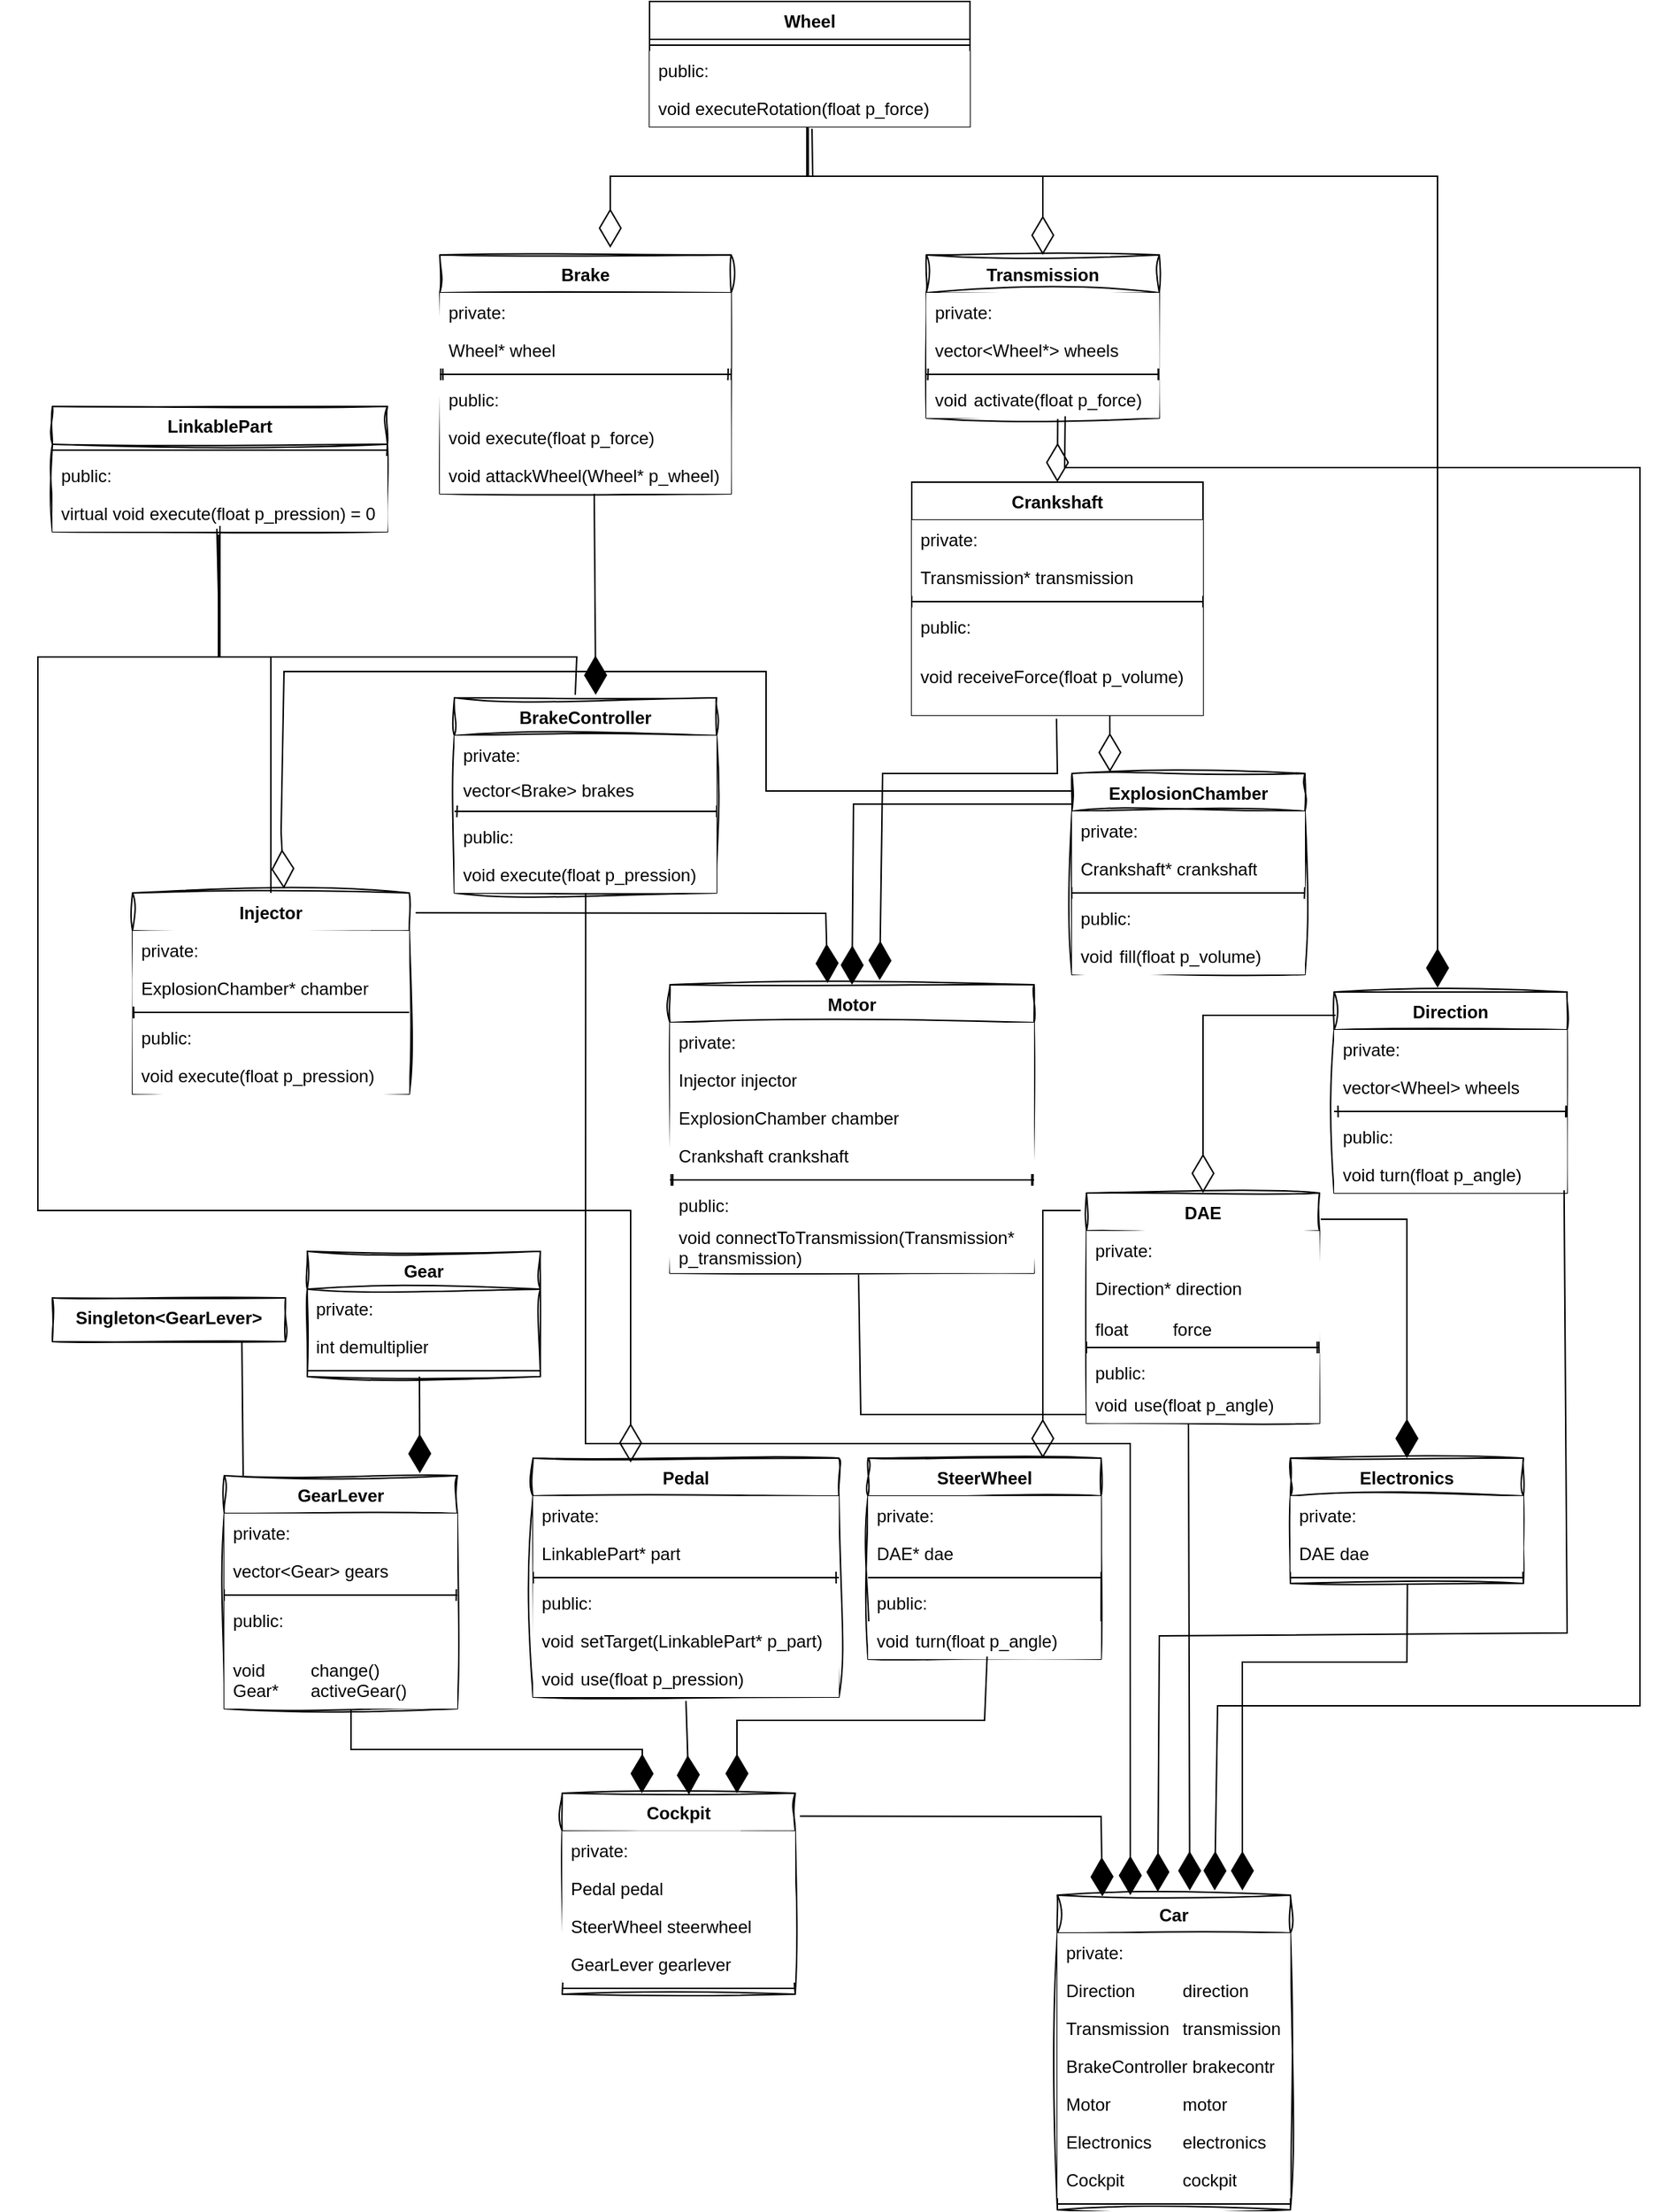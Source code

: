 <mxfile version="24.7.17">
  <diagram name="Page-1" id="4l9wmwM9W2v3YG66bpkg">
    <mxGraphModel dx="2193" dy="1950" grid="1" gridSize="10" guides="1" tooltips="1" connect="1" arrows="1" fold="1" page="1" pageScale="1" pageWidth="827" pageHeight="1169" background="#FFFFFF" math="0" shadow="0">
      <root>
        <mxCell id="0" />
        <mxCell id="1" parent="0" />
        <mxCell id="wSlE3wMVzcqjC3axk-Nb-5" value="LinkablePart" style="swimlane;fontStyle=1;align=center;verticalAlign=top;childLayout=stackLayout;horizontal=1;startSize=26;horizontalStack=0;resizeParent=1;resizeParentMax=0;resizeLast=0;collapsible=1;marginBottom=0;whiteSpace=wrap;html=1;fillColor=default;sketch=1;curveFitting=1;jiggle=2;" parent="1" vertex="1">
          <mxGeometry x="-130" y="228" width="230" height="86" as="geometry" />
        </mxCell>
        <mxCell id="wSlE3wMVzcqjC3axk-Nb-7" value="" style="line;strokeWidth=1;fillColor=none;align=left;verticalAlign=middle;spacingTop=-1;spacingLeft=3;spacingRight=3;rotatable=0;labelPosition=right;points=[];portConstraint=eastwest;strokeColor=inherit;" parent="wSlE3wMVzcqjC3axk-Nb-5" vertex="1">
          <mxGeometry y="26" width="230" height="8" as="geometry" />
        </mxCell>
        <mxCell id="wSlE3wMVzcqjC3axk-Nb-8" value="public:" style="text;strokeColor=none;fillColor=default;align=left;verticalAlign=top;spacingLeft=4;spacingRight=4;overflow=hidden;rotatable=0;points=[[0,0.5],[1,0.5]];portConstraint=eastwest;whiteSpace=wrap;html=1;" parent="wSlE3wMVzcqjC3axk-Nb-5" vertex="1">
          <mxGeometry y="34" width="230" height="26" as="geometry" />
        </mxCell>
        <mxCell id="-gYFAPVFNai7lCGyp3xL-85" value="virtual void execute(float p_pression) = 0" style="text;strokeColor=none;fillColor=default;align=left;verticalAlign=top;spacingLeft=4;spacingRight=4;overflow=hidden;rotatable=0;points=[[0,0.5],[1,0.5]];portConstraint=eastwest;whiteSpace=wrap;html=1;" parent="wSlE3wMVzcqjC3axk-Nb-5" vertex="1">
          <mxGeometry y="60" width="230" height="26" as="geometry" />
        </mxCell>
        <mxCell id="wSlE3wMVzcqjC3axk-Nb-9" value="Wheel" style="swimlane;fontStyle=1;align=center;verticalAlign=top;childLayout=stackLayout;horizontal=1;startSize=26;horizontalStack=0;resizeParent=1;resizeParentMax=0;resizeLast=0;collapsible=1;marginBottom=0;whiteSpace=wrap;html=1;fillColor=default;" parent="1" vertex="1">
          <mxGeometry x="280" y="-50" width="220" height="86" as="geometry" />
        </mxCell>
        <mxCell id="wSlE3wMVzcqjC3axk-Nb-11" value="" style="line;strokeWidth=1;fillColor=none;align=left;verticalAlign=middle;spacingTop=-1;spacingLeft=3;spacingRight=3;rotatable=0;labelPosition=right;points=[];portConstraint=eastwest;strokeColor=inherit;" parent="wSlE3wMVzcqjC3axk-Nb-9" vertex="1">
          <mxGeometry y="26" width="220" height="8" as="geometry" />
        </mxCell>
        <mxCell id="wSlE3wMVzcqjC3axk-Nb-12" value="public:" style="text;strokeColor=none;fillColor=default;align=left;verticalAlign=top;spacingLeft=4;spacingRight=4;overflow=hidden;rotatable=0;points=[[0,0.5],[1,0.5]];portConstraint=eastwest;whiteSpace=wrap;html=1;" parent="wSlE3wMVzcqjC3axk-Nb-9" vertex="1">
          <mxGeometry y="34" width="220" height="26" as="geometry" />
        </mxCell>
        <mxCell id="-gYFAPVFNai7lCGyp3xL-83" value="void executeRotation(float p_force)" style="text;strokeColor=none;fillColor=default;align=left;verticalAlign=top;spacingLeft=4;spacingRight=4;overflow=hidden;rotatable=0;points=[[0,0.5],[1,0.5]];portConstraint=eastwest;whiteSpace=wrap;html=1;" parent="wSlE3wMVzcqjC3axk-Nb-9" vertex="1">
          <mxGeometry y="60" width="220" height="26" as="geometry" />
        </mxCell>
        <mxCell id="wSlE3wMVzcqjC3axk-Nb-26" value="GearLever" style="swimlane;fontStyle=1;align=center;verticalAlign=top;childLayout=stackLayout;horizontal=1;startSize=26;horizontalStack=0;resizeParent=1;resizeParentMax=0;resizeLast=0;collapsible=1;marginBottom=0;whiteSpace=wrap;html=1;fillColor=default;sketch=1;curveFitting=1;jiggle=2;" parent="1" vertex="1">
          <mxGeometry x="-12" y="962" width="160" height="160" as="geometry">
            <mxRectangle x="370" y="300" width="100" height="30" as="alternateBounds" />
          </mxGeometry>
        </mxCell>
        <mxCell id="-gYFAPVFNai7lCGyp3xL-65" value="private:" style="text;strokeColor=none;fillColor=default;align=left;verticalAlign=top;spacingLeft=4;spacingRight=4;overflow=hidden;rotatable=0;points=[[0,0.5],[1,0.5]];portConstraint=eastwest;whiteSpace=wrap;html=1;" parent="wSlE3wMVzcqjC3axk-Nb-26" vertex="1">
          <mxGeometry y="26" width="160" height="26" as="geometry" />
        </mxCell>
        <mxCell id="wSlE3wMVzcqjC3axk-Nb-27" value="vector&amp;lt;Gear&amp;gt; gears" style="text;strokeColor=none;fillColor=default;align=left;verticalAlign=top;spacingLeft=4;spacingRight=4;overflow=hidden;rotatable=0;points=[[0,0.5],[1,0.5]];portConstraint=eastwest;whiteSpace=wrap;html=1;" parent="wSlE3wMVzcqjC3axk-Nb-26" vertex="1">
          <mxGeometry y="52" width="160" height="26" as="geometry" />
        </mxCell>
        <mxCell id="wSlE3wMVzcqjC3axk-Nb-28" value="" style="line;strokeWidth=1;fillColor=none;align=left;verticalAlign=middle;spacingTop=-1;spacingLeft=3;spacingRight=3;rotatable=0;labelPosition=right;points=[];portConstraint=eastwest;strokeColor=inherit;" parent="wSlE3wMVzcqjC3axk-Nb-26" vertex="1">
          <mxGeometry y="78" width="160" height="8" as="geometry" />
        </mxCell>
        <mxCell id="-gYFAPVFNai7lCGyp3xL-98" value="public:" style="text;strokeColor=none;fillColor=default;align=left;verticalAlign=top;spacingLeft=4;spacingRight=4;overflow=hidden;rotatable=0;points=[[0,0.5],[1,0.5]];portConstraint=eastwest;whiteSpace=wrap;html=1;" parent="wSlE3wMVzcqjC3axk-Nb-26" vertex="1">
          <mxGeometry y="86" width="160" height="34" as="geometry" />
        </mxCell>
        <mxCell id="wSlE3wMVzcqjC3axk-Nb-29" value="void&amp;nbsp;&lt;span style=&quot;white-space: pre;&quot;&gt;&#x9;&lt;/span&gt;change()&lt;div&gt;Gear*&lt;span style=&quot;white-space: pre;&quot;&gt;&#x9;&lt;/span&gt;activeGear()&lt;/div&gt;" style="text;strokeColor=none;fillColor=default;align=left;verticalAlign=top;spacingLeft=4;spacingRight=4;overflow=hidden;rotatable=0;points=[[0,0.5],[1,0.5]];portConstraint=eastwest;whiteSpace=wrap;html=1;" parent="wSlE3wMVzcqjC3axk-Nb-26" vertex="1">
          <mxGeometry y="120" width="160" height="40" as="geometry" />
        </mxCell>
        <mxCell id="wSlE3wMVzcqjC3axk-Nb-30" value="" style="endArrow=none;html=1;rounded=0;exitX=0.081;exitY=0;exitDx=0;exitDy=0;entryX=0.813;entryY=1;entryDx=0;entryDy=0;entryPerimeter=0;exitPerimeter=0;" parent="1" source="wSlE3wMVzcqjC3axk-Nb-26" target="-gYFAPVFNai7lCGyp3xL-31" edge="1">
          <mxGeometry width="50" height="50" relative="1" as="geometry">
            <mxPoint x="280" y="390" as="sourcePoint" />
            <mxPoint x="70" y="1030" as="targetPoint" />
          </mxGeometry>
        </mxCell>
        <mxCell id="wSlE3wMVzcqjC3axk-Nb-31" value="Transmission" style="swimlane;fontStyle=1;align=center;verticalAlign=top;childLayout=stackLayout;horizontal=1;startSize=26;horizontalStack=0;resizeParent=1;resizeParentMax=0;resizeLast=0;collapsible=1;marginBottom=0;whiteSpace=wrap;html=1;fillColor=default;sketch=1;curveFitting=1;jiggle=2;" parent="1" vertex="1">
          <mxGeometry x="470" y="124" width="160" height="112" as="geometry" />
        </mxCell>
        <mxCell id="wSlE3wMVzcqjC3axk-Nb-32" value="private:" style="text;align=left;verticalAlign=top;spacingLeft=4;spacingRight=4;overflow=hidden;rotatable=0;points=[[0,0.5],[1,0.5]];portConstraint=eastwest;whiteSpace=wrap;html=1;fillColor=default;" parent="wSlE3wMVzcqjC3axk-Nb-31" vertex="1">
          <mxGeometry y="26" width="160" height="26" as="geometry" />
        </mxCell>
        <mxCell id="-gYFAPVFNai7lCGyp3xL-55" value="vector&amp;lt;Wheel*&amp;gt; wheels" style="text;align=left;verticalAlign=top;spacingLeft=4;spacingRight=4;overflow=hidden;rotatable=0;points=[[0,0.5],[1,0.5]];portConstraint=eastwest;whiteSpace=wrap;html=1;fillColor=default;" parent="wSlE3wMVzcqjC3axk-Nb-31" vertex="1">
          <mxGeometry y="52" width="160" height="26" as="geometry" />
        </mxCell>
        <mxCell id="wSlE3wMVzcqjC3axk-Nb-33" value="" style="line;strokeWidth=1;fillColor=none;align=left;verticalAlign=middle;spacingTop=-1;spacingLeft=3;spacingRight=3;rotatable=0;labelPosition=right;points=[];portConstraint=eastwest;strokeColor=inherit;" parent="wSlE3wMVzcqjC3axk-Nb-31" vertex="1">
          <mxGeometry y="78" width="160" height="8" as="geometry" />
        </mxCell>
        <mxCell id="wSlE3wMVzcqjC3axk-Nb-34" value="void&lt;span style=&quot;white-space: pre;&quot;&gt;&#x9;activate(float p_force)&lt;/span&gt;" style="text;strokeColor=none;fillColor=default;align=left;verticalAlign=top;spacingLeft=4;spacingRight=4;overflow=hidden;rotatable=0;points=[[0,0.5],[1,0.5]];portConstraint=eastwest;whiteSpace=wrap;html=1;" parent="wSlE3wMVzcqjC3axk-Nb-31" vertex="1">
          <mxGeometry y="86" width="160" height="26" as="geometry" />
        </mxCell>
        <mxCell id="wSlE3wMVzcqjC3axk-Nb-35" value="Crankshaft" style="swimlane;fontStyle=1;align=center;verticalAlign=top;childLayout=stackLayout;horizontal=1;startSize=26;horizontalStack=0;resizeParent=1;resizeParentMax=0;resizeLast=0;collapsible=1;marginBottom=0;whiteSpace=wrap;html=1;fillColor=default;" parent="1" vertex="1">
          <mxGeometry x="460" y="280" width="200" height="160" as="geometry" />
        </mxCell>
        <mxCell id="wSlE3wMVzcqjC3axk-Nb-36" value="private:" style="text;strokeColor=none;fillColor=default;align=left;verticalAlign=top;spacingLeft=4;spacingRight=4;overflow=hidden;rotatable=0;points=[[0,0.5],[1,0.5]];portConstraint=eastwest;whiteSpace=wrap;html=1;" parent="wSlE3wMVzcqjC3axk-Nb-35" vertex="1">
          <mxGeometry y="26" width="200" height="26" as="geometry" />
        </mxCell>
        <mxCell id="-gYFAPVFNai7lCGyp3xL-59" value="Transmission* transmission" style="text;strokeColor=none;fillColor=default;align=left;verticalAlign=top;spacingLeft=4;spacingRight=4;overflow=hidden;rotatable=0;points=[[0,0.5],[1,0.5]];portConstraint=eastwest;whiteSpace=wrap;html=1;" parent="wSlE3wMVzcqjC3axk-Nb-35" vertex="1">
          <mxGeometry y="52" width="200" height="26" as="geometry" />
        </mxCell>
        <mxCell id="wSlE3wMVzcqjC3axk-Nb-37" value="" style="line;strokeWidth=1;fillColor=none;align=left;verticalAlign=middle;spacingTop=-1;spacingLeft=3;spacingRight=3;rotatable=0;labelPosition=right;points=[];portConstraint=eastwest;strokeColor=inherit;" parent="wSlE3wMVzcqjC3axk-Nb-35" vertex="1">
          <mxGeometry y="78" width="200" height="8" as="geometry" />
        </mxCell>
        <mxCell id="wSlE3wMVzcqjC3axk-Nb-40" value="public:" style="text;strokeColor=none;fillColor=default;align=left;verticalAlign=top;spacingLeft=4;spacingRight=4;overflow=hidden;rotatable=0;points=[[0,0.5],[1,0.5]];portConstraint=eastwest;whiteSpace=wrap;html=1;" parent="wSlE3wMVzcqjC3axk-Nb-35" vertex="1">
          <mxGeometry y="86" width="200" height="34" as="geometry" />
        </mxCell>
        <mxCell id="-gYFAPVFNai7lCGyp3xL-88" value="void receiveForce(float p_volume)" style="text;strokeColor=none;fillColor=default;align=left;verticalAlign=top;spacingLeft=4;spacingRight=4;overflow=hidden;rotatable=0;points=[[0,0.5],[1,0.5]];portConstraint=eastwest;whiteSpace=wrap;html=1;" parent="wSlE3wMVzcqjC3axk-Nb-35" vertex="1">
          <mxGeometry y="120" width="200" height="40" as="geometry" />
        </mxCell>
        <mxCell id="wSlE3wMVzcqjC3axk-Nb-46" value="Injector" style="swimlane;fontStyle=1;align=center;verticalAlign=top;childLayout=stackLayout;horizontal=1;startSize=26;horizontalStack=0;resizeParent=1;resizeParentMax=0;resizeLast=0;collapsible=1;marginBottom=0;whiteSpace=wrap;html=1;fillColor=default;sketch=1;curveFitting=1;jiggle=2;" parent="1" vertex="1">
          <mxGeometry x="-75" y="562" width="190" height="138" as="geometry" />
        </mxCell>
        <mxCell id="-gYFAPVFNai7lCGyp3xL-57" value="private:" style="text;strokeColor=none;fillColor=default;align=left;verticalAlign=top;spacingLeft=4;spacingRight=4;overflow=hidden;rotatable=0;points=[[0,0.5],[1,0.5]];portConstraint=eastwest;whiteSpace=wrap;html=1;" parent="wSlE3wMVzcqjC3axk-Nb-46" vertex="1">
          <mxGeometry y="26" width="190" height="26" as="geometry" />
        </mxCell>
        <mxCell id="wSlE3wMVzcqjC3axk-Nb-47" value="ExplosionChamber* chamber" style="text;strokeColor=none;fillColor=default;align=left;verticalAlign=top;spacingLeft=4;spacingRight=4;overflow=hidden;rotatable=0;points=[[0,0.5],[1,0.5]];portConstraint=eastwest;whiteSpace=wrap;html=1;" parent="wSlE3wMVzcqjC3axk-Nb-46" vertex="1">
          <mxGeometry y="52" width="190" height="26" as="geometry" />
        </mxCell>
        <mxCell id="wSlE3wMVzcqjC3axk-Nb-48" value="" style="line;strokeWidth=1;fillColor=none;align=left;verticalAlign=middle;spacingTop=-1;spacingLeft=3;spacingRight=3;rotatable=0;labelPosition=right;points=[];portConstraint=eastwest;strokeColor=inherit;" parent="wSlE3wMVzcqjC3axk-Nb-46" vertex="1">
          <mxGeometry y="78" width="190" height="8" as="geometry" />
        </mxCell>
        <mxCell id="-gYFAPVFNai7lCGyp3xL-86" value="public:" style="text;strokeColor=none;fillColor=default;align=left;verticalAlign=top;spacingLeft=4;spacingRight=4;overflow=hidden;rotatable=0;points=[[0,0.5],[1,0.5]];portConstraint=eastwest;whiteSpace=wrap;html=1;" parent="wSlE3wMVzcqjC3axk-Nb-46" vertex="1">
          <mxGeometry y="86" width="190" height="26" as="geometry" />
        </mxCell>
        <mxCell id="wSlE3wMVzcqjC3axk-Nb-49" value="void execute(float p_pression)" style="text;strokeColor=none;fillColor=default;align=left;verticalAlign=top;spacingLeft=4;spacingRight=4;overflow=hidden;rotatable=0;points=[[0,0.5],[1,0.5]];portConstraint=eastwest;whiteSpace=wrap;html=1;" parent="wSlE3wMVzcqjC3axk-Nb-46" vertex="1">
          <mxGeometry y="112" width="190" height="26" as="geometry" />
        </mxCell>
        <mxCell id="wSlE3wMVzcqjC3axk-Nb-51" value="" style="endArrow=none;html=1;rounded=0;exitX=0.5;exitY=0;exitDx=0;exitDy=0;entryX=0.491;entryY=0.923;entryDx=0;entryDy=0;entryPerimeter=0;" parent="1" source="wSlE3wMVzcqjC3axk-Nb-46" target="-gYFAPVFNai7lCGyp3xL-85" edge="1">
          <mxGeometry width="50" height="50" relative="1" as="geometry">
            <mxPoint x="276" y="336" as="sourcePoint" />
            <mxPoint x="236" y="206" as="targetPoint" />
            <Array as="points">
              <mxPoint x="20" y="400" />
              <mxPoint x="-15" y="400" />
            </Array>
          </mxGeometry>
        </mxCell>
        <mxCell id="wSlE3wMVzcqjC3axk-Nb-55" value="Motor" style="swimlane;fontStyle=1;align=center;verticalAlign=top;childLayout=stackLayout;horizontal=1;startSize=26;horizontalStack=0;resizeParent=1;resizeParentMax=0;resizeLast=0;collapsible=1;marginBottom=0;whiteSpace=wrap;html=1;fillColor=default;sketch=1;curveFitting=1;jiggle=2;" parent="1" vertex="1">
          <mxGeometry x="294" y="625" width="250" height="198" as="geometry" />
        </mxCell>
        <mxCell id="wSlE3wMVzcqjC3axk-Nb-59" value="private:" style="text;strokeColor=none;fillColor=default;align=left;verticalAlign=top;spacingLeft=4;spacingRight=4;overflow=hidden;rotatable=0;points=[[0,0.5],[1,0.5]];portConstraint=eastwest;whiteSpace=wrap;html=1;" parent="wSlE3wMVzcqjC3axk-Nb-55" vertex="1">
          <mxGeometry y="26" width="250" height="26" as="geometry" />
        </mxCell>
        <mxCell id="-gYFAPVFNai7lCGyp3xL-61" value="Injector injector" style="text;strokeColor=none;fillColor=default;align=left;verticalAlign=top;spacingLeft=4;spacingRight=4;overflow=hidden;rotatable=0;points=[[0,0.5],[1,0.5]];portConstraint=eastwest;whiteSpace=wrap;html=1;" parent="wSlE3wMVzcqjC3axk-Nb-55" vertex="1">
          <mxGeometry y="52" width="250" height="26" as="geometry" />
        </mxCell>
        <mxCell id="wSlE3wMVzcqjC3axk-Nb-60" value="ExplosionChamber chamber" style="text;strokeColor=none;fillColor=default;align=left;verticalAlign=top;spacingLeft=4;spacingRight=4;overflow=hidden;rotatable=0;points=[[0,0.5],[1,0.5]];portConstraint=eastwest;whiteSpace=wrap;html=1;" parent="wSlE3wMVzcqjC3axk-Nb-55" vertex="1">
          <mxGeometry y="78" width="250" height="26" as="geometry" />
        </mxCell>
        <mxCell id="wSlE3wMVzcqjC3axk-Nb-56" value="Crankshaft crankshaft" style="text;strokeColor=none;fillColor=default;align=left;verticalAlign=top;spacingLeft=4;spacingRight=4;overflow=hidden;rotatable=0;points=[[0,0.5],[1,0.5]];portConstraint=eastwest;whiteSpace=wrap;html=1;" parent="wSlE3wMVzcqjC3axk-Nb-55" vertex="1">
          <mxGeometry y="104" width="250" height="26" as="geometry" />
        </mxCell>
        <mxCell id="wSlE3wMVzcqjC3axk-Nb-57" value="" style="line;strokeWidth=1;fillColor=none;align=left;verticalAlign=middle;spacingTop=-1;spacingLeft=3;spacingRight=3;rotatable=0;labelPosition=right;points=[];portConstraint=eastwest;strokeColor=inherit;" parent="wSlE3wMVzcqjC3axk-Nb-55" vertex="1">
          <mxGeometry y="130" width="250" height="8" as="geometry" />
        </mxCell>
        <mxCell id="wSlE3wMVzcqjC3axk-Nb-58" value="public:" style="text;strokeColor=none;fillColor=default;align=left;verticalAlign=top;spacingLeft=4;spacingRight=4;overflow=hidden;rotatable=0;points=[[0,0.5],[1,0.5]];portConstraint=eastwest;whiteSpace=wrap;html=1;" parent="wSlE3wMVzcqjC3axk-Nb-55" vertex="1">
          <mxGeometry y="138" width="250" height="22" as="geometry" />
        </mxCell>
        <mxCell id="-gYFAPVFNai7lCGyp3xL-93" value="void connectToTransmission(Transmission* p_transmission)" style="text;strokeColor=none;fillColor=default;align=left;verticalAlign=top;spacingLeft=4;spacingRight=4;overflow=hidden;rotatable=0;points=[[0,0.5],[1,0.5]];portConstraint=eastwest;whiteSpace=wrap;html=1;" parent="wSlE3wMVzcqjC3axk-Nb-55" vertex="1">
          <mxGeometry y="160" width="250" height="38" as="geometry" />
        </mxCell>
        <mxCell id="wSlE3wMVzcqjC3axk-Nb-62" value="Pedal" style="swimlane;fontStyle=1;align=center;verticalAlign=top;childLayout=stackLayout;horizontal=1;startSize=26;horizontalStack=0;resizeParent=1;resizeParentMax=0;resizeLast=0;collapsible=1;marginBottom=0;whiteSpace=wrap;html=1;fillColor=default;sketch=1;curveFitting=1;jiggle=2;" parent="1" vertex="1">
          <mxGeometry x="200" y="950" width="210" height="164" as="geometry" />
        </mxCell>
        <mxCell id="wSlE3wMVzcqjC3axk-Nb-63" value="private:" style="text;strokeColor=none;fillColor=default;align=left;verticalAlign=top;spacingLeft=4;spacingRight=4;overflow=hidden;rotatable=0;points=[[0,0.5],[1,0.5]];portConstraint=eastwest;whiteSpace=wrap;html=1;" parent="wSlE3wMVzcqjC3axk-Nb-62" vertex="1">
          <mxGeometry y="26" width="210" height="26" as="geometry" />
        </mxCell>
        <mxCell id="-gYFAPVFNai7lCGyp3xL-76" value="LinkablePart* part" style="text;strokeColor=none;fillColor=default;align=left;verticalAlign=top;spacingLeft=4;spacingRight=4;overflow=hidden;rotatable=0;points=[[0,0.5],[1,0.5]];portConstraint=eastwest;whiteSpace=wrap;html=1;" parent="wSlE3wMVzcqjC3axk-Nb-62" vertex="1">
          <mxGeometry y="52" width="210" height="26" as="geometry" />
        </mxCell>
        <mxCell id="wSlE3wMVzcqjC3axk-Nb-64" value="" style="line;strokeWidth=1;fillColor=none;align=left;verticalAlign=middle;spacingTop=-1;spacingLeft=3;spacingRight=3;rotatable=0;labelPosition=right;points=[];portConstraint=eastwest;strokeColor=inherit;" parent="wSlE3wMVzcqjC3axk-Nb-62" vertex="1">
          <mxGeometry y="78" width="210" height="8" as="geometry" />
        </mxCell>
        <mxCell id="-gYFAPVFNai7lCGyp3xL-97" value="public:" style="text;strokeColor=none;fillColor=default;align=left;verticalAlign=top;spacingLeft=4;spacingRight=4;overflow=hidden;rotatable=0;points=[[0,0.5],[1,0.5]];portConstraint=eastwest;whiteSpace=wrap;html=1;" parent="wSlE3wMVzcqjC3axk-Nb-62" vertex="1">
          <mxGeometry y="86" width="210" height="26" as="geometry" />
        </mxCell>
        <mxCell id="wSlE3wMVzcqjC3axk-Nb-65" value="void&lt;span style=&quot;white-space: pre;&quot;&gt;&#x9;setTarget(LinkablePart* p_part)&lt;/span&gt;" style="text;strokeColor=none;fillColor=default;align=left;verticalAlign=top;spacingLeft=4;spacingRight=4;overflow=hidden;rotatable=0;points=[[0,0.5],[1,0.5]];portConstraint=eastwest;whiteSpace=wrap;html=1;" parent="wSlE3wMVzcqjC3axk-Nb-62" vertex="1">
          <mxGeometry y="112" width="210" height="26" as="geometry" />
        </mxCell>
        <mxCell id="wSlE3wMVzcqjC3axk-Nb-70" value="void&lt;span style=&quot;white-space: pre;&quot;&gt;&#x9;use(float p_pression)&lt;/span&gt;" style="text;strokeColor=none;fillColor=default;align=left;verticalAlign=top;spacingLeft=4;spacingRight=4;overflow=hidden;rotatable=0;points=[[0,0.5],[1,0.5]];portConstraint=eastwest;whiteSpace=wrap;html=1;" parent="wSlE3wMVzcqjC3axk-Nb-62" vertex="1">
          <mxGeometry y="138" width="210" height="26" as="geometry" />
        </mxCell>
        <mxCell id="wSlE3wMVzcqjC3axk-Nb-66" value="Direction" style="swimlane;fontStyle=1;align=center;verticalAlign=top;childLayout=stackLayout;horizontal=1;startSize=26;horizontalStack=0;resizeParent=1;resizeParentMax=0;resizeLast=0;collapsible=1;marginBottom=0;whiteSpace=wrap;html=1;fillColor=default;sketch=1;curveFitting=1;jiggle=2;" parent="1" vertex="1">
          <mxGeometry x="750" y="630" width="160" height="138" as="geometry" />
        </mxCell>
        <mxCell id="wSlE3wMVzcqjC3axk-Nb-67" value="private:" style="text;strokeColor=none;fillColor=default;align=left;verticalAlign=top;spacingLeft=4;spacingRight=4;overflow=hidden;rotatable=0;points=[[0,0.5],[1,0.5]];portConstraint=eastwest;whiteSpace=wrap;html=1;" parent="wSlE3wMVzcqjC3axk-Nb-66" vertex="1">
          <mxGeometry y="26" width="160" height="26" as="geometry" />
        </mxCell>
        <mxCell id="-gYFAPVFNai7lCGyp3xL-82" value="vector&amp;lt;Wheel&amp;gt; wheels" style="text;strokeColor=none;fillColor=default;align=left;verticalAlign=top;spacingLeft=4;spacingRight=4;overflow=hidden;rotatable=0;points=[[0,0.5],[1,0.5]];portConstraint=eastwest;whiteSpace=wrap;html=1;" parent="wSlE3wMVzcqjC3axk-Nb-66" vertex="1">
          <mxGeometry y="52" width="160" height="26" as="geometry" />
        </mxCell>
        <mxCell id="wSlE3wMVzcqjC3axk-Nb-68" value="" style="line;strokeWidth=1;fillColor=none;align=left;verticalAlign=middle;spacingTop=-1;spacingLeft=3;spacingRight=3;rotatable=0;labelPosition=right;points=[];portConstraint=eastwest;strokeColor=inherit;" parent="wSlE3wMVzcqjC3axk-Nb-66" vertex="1">
          <mxGeometry y="78" width="160" height="8" as="geometry" />
        </mxCell>
        <mxCell id="wSlE3wMVzcqjC3axk-Nb-69" value="public:" style="text;strokeColor=none;fillColor=default;align=left;verticalAlign=top;spacingLeft=4;spacingRight=4;overflow=hidden;rotatable=0;points=[[0,0.5],[1,0.5]];portConstraint=eastwest;whiteSpace=wrap;html=1;" parent="wSlE3wMVzcqjC3axk-Nb-66" vertex="1">
          <mxGeometry y="86" width="160" height="26" as="geometry" />
        </mxCell>
        <mxCell id="-gYFAPVFNai7lCGyp3xL-90" value="void turn(float p_angle)" style="text;strokeColor=none;fillColor=default;align=left;verticalAlign=top;spacingLeft=4;spacingRight=4;overflow=hidden;rotatable=0;points=[[0,0.5],[1,0.5]];portConstraint=eastwest;whiteSpace=wrap;html=1;" parent="wSlE3wMVzcqjC3axk-Nb-66" vertex="1">
          <mxGeometry y="112" width="160" height="26" as="geometry" />
        </mxCell>
        <mxCell id="wSlE3wMVzcqjC3axk-Nb-76" value="SteerWheel" style="swimlane;fontStyle=1;align=center;verticalAlign=top;childLayout=stackLayout;horizontal=1;startSize=26;horizontalStack=0;resizeParent=1;resizeParentMax=0;resizeLast=0;collapsible=1;marginBottom=0;whiteSpace=wrap;html=1;fillColor=default;sketch=1;curveFitting=1;jiggle=2;" parent="1" vertex="1">
          <mxGeometry x="430" y="950" width="160" height="138" as="geometry" />
        </mxCell>
        <mxCell id="wSlE3wMVzcqjC3axk-Nb-77" value="private:" style="text;strokeColor=none;fillColor=default;align=left;verticalAlign=top;spacingLeft=4;spacingRight=4;overflow=hidden;rotatable=0;points=[[0,0.5],[1,0.5]];portConstraint=eastwest;whiteSpace=wrap;html=1;" parent="wSlE3wMVzcqjC3axk-Nb-76" vertex="1">
          <mxGeometry y="26" width="160" height="26" as="geometry" />
        </mxCell>
        <mxCell id="-gYFAPVFNai7lCGyp3xL-77" value="DAE* dae" style="text;strokeColor=none;fillColor=default;align=left;verticalAlign=top;spacingLeft=4;spacingRight=4;overflow=hidden;rotatable=0;points=[[0,0.5],[1,0.5]];portConstraint=eastwest;whiteSpace=wrap;html=1;" parent="wSlE3wMVzcqjC3axk-Nb-76" vertex="1">
          <mxGeometry y="52" width="160" height="26" as="geometry" />
        </mxCell>
        <mxCell id="wSlE3wMVzcqjC3axk-Nb-78" value="" style="line;strokeWidth=1;fillColor=none;align=left;verticalAlign=middle;spacingTop=-1;spacingLeft=3;spacingRight=3;rotatable=0;labelPosition=right;points=[];portConstraint=eastwest;strokeColor=inherit;" parent="wSlE3wMVzcqjC3axk-Nb-76" vertex="1">
          <mxGeometry y="78" width="160" height="8" as="geometry" />
        </mxCell>
        <mxCell id="wSlE3wMVzcqjC3axk-Nb-79" value="public:" style="text;strokeColor=none;fillColor=none;align=left;verticalAlign=top;spacingLeft=4;spacingRight=4;overflow=hidden;rotatable=0;points=[[0,0.5],[1,0.5]];portConstraint=eastwest;whiteSpace=wrap;html=1;" parent="wSlE3wMVzcqjC3axk-Nb-76" vertex="1">
          <mxGeometry y="86" width="160" height="26" as="geometry" />
        </mxCell>
        <mxCell id="-gYFAPVFNai7lCGyp3xL-95" value="void&lt;span style=&quot;white-space: pre;&quot;&gt;&#x9;turn(float p_angle)&lt;/span&gt;" style="text;strokeColor=none;fillColor=default;align=left;verticalAlign=top;spacingLeft=4;spacingRight=4;overflow=hidden;rotatable=0;points=[[0,0.5],[1,0.5]];portConstraint=eastwest;whiteSpace=wrap;html=1;" parent="wSlE3wMVzcqjC3axk-Nb-76" vertex="1">
          <mxGeometry y="112" width="160" height="26" as="geometry" />
        </mxCell>
        <mxCell id="wSlE3wMVzcqjC3axk-Nb-80" value="Brake" style="swimlane;fontStyle=1;align=center;verticalAlign=top;childLayout=stackLayout;horizontal=1;startSize=26;horizontalStack=0;resizeParent=1;resizeParentMax=0;resizeLast=0;collapsible=1;marginBottom=0;whiteSpace=wrap;html=1;fillColor=default;sketch=1;curveFitting=1;jiggle=2;" parent="1" vertex="1">
          <mxGeometry x="136" y="124" width="200" height="164" as="geometry" />
        </mxCell>
        <mxCell id="-gYFAPVFNai7lCGyp3xL-53" value="private:" style="text;strokeColor=none;fillColor=default;align=left;verticalAlign=top;spacingLeft=4;spacingRight=4;overflow=hidden;rotatable=0;points=[[0,0.5],[1,0.5]];portConstraint=eastwest;whiteSpace=wrap;html=1;" parent="wSlE3wMVzcqjC3axk-Nb-80" vertex="1">
          <mxGeometry y="26" width="200" height="26" as="geometry" />
        </mxCell>
        <mxCell id="wSlE3wMVzcqjC3axk-Nb-81" value="Wheel* wheel" style="text;strokeColor=none;fillColor=default;align=left;verticalAlign=top;spacingLeft=4;spacingRight=4;overflow=hidden;rotatable=0;points=[[0,0.5],[1,0.5]];portConstraint=eastwest;whiteSpace=wrap;html=1;" parent="wSlE3wMVzcqjC3axk-Nb-80" vertex="1">
          <mxGeometry y="52" width="200" height="26" as="geometry" />
        </mxCell>
        <mxCell id="wSlE3wMVzcqjC3axk-Nb-82" value="" style="line;strokeWidth=1;fillColor=none;align=left;verticalAlign=middle;spacingTop=-1;spacingLeft=3;spacingRight=3;rotatable=0;labelPosition=right;points=[];portConstraint=eastwest;strokeColor=inherit;" parent="wSlE3wMVzcqjC3axk-Nb-80" vertex="1">
          <mxGeometry y="78" width="200" height="8" as="geometry" />
        </mxCell>
        <mxCell id="wSlE3wMVzcqjC3axk-Nb-83" value="public:" style="text;strokeColor=none;fillColor=default;align=left;verticalAlign=top;spacingLeft=4;spacingRight=4;overflow=hidden;rotatable=0;points=[[0,0.5],[1,0.5]];portConstraint=eastwest;whiteSpace=wrap;html=1;" parent="wSlE3wMVzcqjC3axk-Nb-80" vertex="1">
          <mxGeometry y="86" width="200" height="26" as="geometry" />
        </mxCell>
        <mxCell id="-gYFAPVFNai7lCGyp3xL-84" value="void execute(float p_force)" style="text;strokeColor=none;fillColor=default;align=left;verticalAlign=top;spacingLeft=4;spacingRight=4;overflow=hidden;rotatable=0;points=[[0,0.5],[1,0.5]];portConstraint=eastwest;whiteSpace=wrap;html=1;" parent="wSlE3wMVzcqjC3axk-Nb-80" vertex="1">
          <mxGeometry y="112" width="200" height="26" as="geometry" />
        </mxCell>
        <mxCell id="wSlE3wMVzcqjC3axk-Nb-84" value="void attackWheel(Wheel* p_wheel)" style="text;strokeColor=none;fillColor=default;align=left;verticalAlign=top;spacingLeft=4;spacingRight=4;overflow=hidden;rotatable=0;points=[[0,0.5],[1,0.5]];portConstraint=eastwest;whiteSpace=wrap;html=1;" parent="wSlE3wMVzcqjC3axk-Nb-80" vertex="1">
          <mxGeometry y="138" width="200" height="26" as="geometry" />
        </mxCell>
        <mxCell id="wSlE3wMVzcqjC3axk-Nb-89" value="" style="endArrow=none;html=1;rounded=0;exitX=0.5;exitY=0.846;exitDx=0;exitDy=0;exitPerimeter=0;entryX=0.461;entryY=-0.015;entryDx=0;entryDy=0;entryPerimeter=0;" parent="1" source="-gYFAPVFNai7lCGyp3xL-85" edge="1">
          <mxGeometry width="50" height="50" relative="1" as="geometry">
            <mxPoint x="276" y="226" as="sourcePoint" />
            <mxPoint x="228.98" y="425.99" as="targetPoint" />
            <Array as="points">
              <mxPoint x="-15" y="400" />
              <mxPoint x="230" y="400" />
            </Array>
          </mxGeometry>
        </mxCell>
        <mxCell id="wSlE3wMVzcqjC3axk-Nb-90" value="Cockpit" style="swimlane;fontStyle=1;align=center;verticalAlign=top;childLayout=stackLayout;horizontal=1;startSize=26;horizontalStack=0;resizeParent=1;resizeParentMax=0;resizeLast=0;collapsible=1;marginBottom=0;whiteSpace=wrap;html=1;fillColor=default;sketch=1;curveFitting=1;jiggle=2;" parent="1" vertex="1">
          <mxGeometry x="220" y="1180" width="160" height="138" as="geometry" />
        </mxCell>
        <mxCell id="wSlE3wMVzcqjC3axk-Nb-91" value="private:" style="text;strokeColor=none;fillColor=default;align=left;verticalAlign=top;spacingLeft=4;spacingRight=4;overflow=hidden;rotatable=0;points=[[0,0.5],[1,0.5]];portConstraint=eastwest;whiteSpace=wrap;html=1;" parent="wSlE3wMVzcqjC3axk-Nb-90" vertex="1">
          <mxGeometry y="26" width="160" height="26" as="geometry" />
        </mxCell>
        <mxCell id="-gYFAPVFNai7lCGyp3xL-78" value="Pedal pedal" style="text;strokeColor=none;fillColor=default;align=left;verticalAlign=top;spacingLeft=4;spacingRight=4;overflow=hidden;rotatable=0;points=[[0,0.5],[1,0.5]];portConstraint=eastwest;whiteSpace=wrap;html=1;" parent="wSlE3wMVzcqjC3axk-Nb-90" vertex="1">
          <mxGeometry y="52" width="160" height="26" as="geometry" />
        </mxCell>
        <mxCell id="wSlE3wMVzcqjC3axk-Nb-94" value="SteerWheel steerwheel" style="text;strokeColor=none;fillColor=default;align=left;verticalAlign=top;spacingLeft=4;spacingRight=4;overflow=hidden;rotatable=0;points=[[0,0.5],[1,0.5]];portConstraint=eastwest;whiteSpace=wrap;html=1;" parent="wSlE3wMVzcqjC3axk-Nb-90" vertex="1">
          <mxGeometry y="78" width="160" height="26" as="geometry" />
        </mxCell>
        <mxCell id="wSlE3wMVzcqjC3axk-Nb-95" value="GearLever gearlever" style="text;strokeColor=none;fillColor=default;align=left;verticalAlign=top;spacingLeft=4;spacingRight=4;overflow=hidden;rotatable=0;points=[[0,0.5],[1,0.5]];portConstraint=eastwest;whiteSpace=wrap;html=1;" parent="wSlE3wMVzcqjC3axk-Nb-90" vertex="1">
          <mxGeometry y="104" width="160" height="26" as="geometry" />
        </mxCell>
        <mxCell id="wSlE3wMVzcqjC3axk-Nb-92" value="" style="line;strokeWidth=1;fillColor=none;align=left;verticalAlign=middle;spacingTop=-1;spacingLeft=3;spacingRight=3;rotatable=0;labelPosition=right;points=[];portConstraint=eastwest;strokeColor=inherit;" parent="wSlE3wMVzcqjC3axk-Nb-90" vertex="1">
          <mxGeometry y="130" width="160" height="8" as="geometry" />
        </mxCell>
        <mxCell id="wSlE3wMVzcqjC3axk-Nb-100" value="Car" style="swimlane;fontStyle=1;align=center;verticalAlign=top;childLayout=stackLayout;horizontal=1;startSize=26;horizontalStack=0;resizeParent=1;resizeParentMax=0;resizeLast=0;collapsible=1;marginBottom=0;whiteSpace=wrap;html=1;fillColor=default;sketch=1;curveFitting=1;jiggle=2;" parent="1" vertex="1">
          <mxGeometry x="560" y="1250" width="160" height="216" as="geometry" />
        </mxCell>
        <mxCell id="wSlE3wMVzcqjC3axk-Nb-104" value="private:" style="text;strokeColor=none;fillColor=default;align=left;verticalAlign=top;spacingLeft=4;spacingRight=4;overflow=hidden;rotatable=0;points=[[0,0.5],[1,0.5]];portConstraint=eastwest;whiteSpace=wrap;html=1;" parent="wSlE3wMVzcqjC3axk-Nb-100" vertex="1">
          <mxGeometry y="26" width="160" height="26" as="geometry" />
        </mxCell>
        <mxCell id="-gYFAPVFNai7lCGyp3xL-79" value="Direction &lt;span style=&quot;white-space: pre;&quot;&gt;&#x9;&lt;span style=&quot;white-space: pre;&quot;&gt;&#x9;&lt;/span&gt;&lt;/span&gt;direction" style="text;strokeColor=none;fillColor=default;align=left;verticalAlign=top;spacingLeft=4;spacingRight=4;overflow=hidden;rotatable=0;points=[[0,0.5],[1,0.5]];portConstraint=eastwest;whiteSpace=wrap;html=1;" parent="wSlE3wMVzcqjC3axk-Nb-100" vertex="1">
          <mxGeometry y="52" width="160" height="26" as="geometry" />
        </mxCell>
        <mxCell id="wSlE3wMVzcqjC3axk-Nb-105" value="Transmission &lt;span style=&quot;white-space: pre;&quot;&gt;&#x9;&lt;/span&gt;transmission" style="text;strokeColor=none;fillColor=default;align=left;verticalAlign=top;spacingLeft=4;spacingRight=4;overflow=hidden;rotatable=0;points=[[0,0.5],[1,0.5]];portConstraint=eastwest;whiteSpace=wrap;html=1;" parent="wSlE3wMVzcqjC3axk-Nb-100" vertex="1">
          <mxGeometry y="78" width="160" height="26" as="geometry" />
        </mxCell>
        <mxCell id="wSlE3wMVzcqjC3axk-Nb-101" value="BrakeController&lt;span style=&quot;white-space: pre;&quot;&gt; &lt;/span&gt;brakecontr" style="text;strokeColor=none;fillColor=default;align=left;verticalAlign=top;spacingLeft=4;spacingRight=4;overflow=hidden;rotatable=0;points=[[0,0.5],[1,0.5]];portConstraint=eastwest;whiteSpace=wrap;html=1;" parent="wSlE3wMVzcqjC3axk-Nb-100" vertex="1">
          <mxGeometry y="104" width="160" height="26" as="geometry" />
        </mxCell>
        <mxCell id="wSlE3wMVzcqjC3axk-Nb-106" value="Motor &lt;span style=&quot;white-space: pre;&quot;&gt;&#x9;&lt;span style=&quot;white-space: pre;&quot;&gt;&#x9;&lt;/span&gt;&lt;/span&gt;motor" style="text;strokeColor=none;fillColor=default;align=left;verticalAlign=top;spacingLeft=4;spacingRight=4;overflow=hidden;rotatable=0;points=[[0,0.5],[1,0.5]];portConstraint=eastwest;whiteSpace=wrap;html=1;" parent="wSlE3wMVzcqjC3axk-Nb-100" vertex="1">
          <mxGeometry y="130" width="160" height="26" as="geometry" />
        </mxCell>
        <mxCell id="wSlE3wMVzcqjC3axk-Nb-107" value="Electronics &lt;span style=&quot;white-space: pre;&quot;&gt;&#x9;&lt;/span&gt;electronics" style="text;strokeColor=none;fillColor=default;align=left;verticalAlign=top;spacingLeft=4;spacingRight=4;overflow=hidden;rotatable=0;points=[[0,0.5],[1,0.5]];portConstraint=eastwest;whiteSpace=wrap;html=1;" parent="wSlE3wMVzcqjC3axk-Nb-100" vertex="1">
          <mxGeometry y="156" width="160" height="26" as="geometry" />
        </mxCell>
        <mxCell id="wSlE3wMVzcqjC3axk-Nb-108" value="Cockpit &lt;span style=&quot;white-space: pre;&quot;&gt;&#x9;&lt;span style=&quot;white-space: pre;&quot;&gt;&#x9;&lt;/span&gt;&lt;/span&gt;cockpit" style="text;strokeColor=none;fillColor=default;align=left;verticalAlign=top;spacingLeft=4;spacingRight=4;overflow=hidden;rotatable=0;points=[[0,0.5],[1,0.5]];portConstraint=eastwest;whiteSpace=wrap;html=1;" parent="wSlE3wMVzcqjC3axk-Nb-100" vertex="1">
          <mxGeometry y="182" width="160" height="26" as="geometry" />
        </mxCell>
        <mxCell id="wSlE3wMVzcqjC3axk-Nb-102" value="" style="line;strokeWidth=1;fillColor=none;align=left;verticalAlign=middle;spacingTop=-1;spacingLeft=3;spacingRight=3;rotatable=0;labelPosition=right;points=[];portConstraint=eastwest;strokeColor=inherit;" parent="wSlE3wMVzcqjC3axk-Nb-100" vertex="1">
          <mxGeometry y="208" width="160" height="8" as="geometry" />
        </mxCell>
        <mxCell id="-gYFAPVFNai7lCGyp3xL-9" value="" style="endArrow=diamondThin;endFill=0;endSize=24;html=1;rounded=0;exitX=0.564;exitY=1.023;exitDx=0;exitDy=0;exitPerimeter=0;entryX=0.5;entryY=0;entryDx=0;entryDy=0;" parent="1" source="wSlE3wMVzcqjC3axk-Nb-34" target="wSlE3wMVzcqjC3axk-Nb-35" edge="1">
          <mxGeometry width="160" relative="1" as="geometry">
            <mxPoint x="560" y="537" as="sourcePoint" />
            <mxPoint x="560" y="283" as="targetPoint" />
            <Array as="points">
              <mxPoint x="560" y="280" />
            </Array>
          </mxGeometry>
        </mxCell>
        <mxCell id="-gYFAPVFNai7lCGyp3xL-10" value="" style="endArrow=diamondThin;endFill=0;endSize=24;html=1;rounded=0;entryX=0.5;entryY=0;entryDx=0;entryDy=0;exitX=0.507;exitY=1.054;exitDx=0;exitDy=0;exitPerimeter=0;" parent="1" source="-gYFAPVFNai7lCGyp3xL-83" target="wSlE3wMVzcqjC3axk-Nb-31" edge="1">
          <mxGeometry width="160" relative="1" as="geometry">
            <mxPoint x="340" y="93" as="sourcePoint" />
            <mxPoint x="980" y="631" as="targetPoint" />
            <Array as="points">
              <mxPoint x="392" y="70" />
              <mxPoint x="550" y="70" />
            </Array>
          </mxGeometry>
        </mxCell>
        <mxCell id="-gYFAPVFNai7lCGyp3xL-13" value="" style="endArrow=diamondThin;endFill=0;endSize=24;html=1;rounded=0;exitX=0.495;exitY=1.025;exitDx=0;exitDy=0;exitPerimeter=0;entryX=0.585;entryY=-0.03;entryDx=0;entryDy=0;entryPerimeter=0;" parent="1" source="-gYFAPVFNai7lCGyp3xL-83" target="wSlE3wMVzcqjC3axk-Nb-80" edge="1">
          <mxGeometry width="160" relative="1" as="geometry">
            <mxPoint x="1020" y="461" as="sourcePoint" />
            <mxPoint x="972" y="462" as="targetPoint" />
            <Array as="points">
              <mxPoint x="389" y="70" />
              <mxPoint x="253" y="70" />
            </Array>
          </mxGeometry>
        </mxCell>
        <mxCell id="-gYFAPVFNai7lCGyp3xL-14" value="" style="endArrow=diamondThin;endFill=0;endSize=24;html=1;rounded=0;entryX=0.5;entryY=0;entryDx=0;entryDy=0;exitX=0.006;exitY=0.116;exitDx=0;exitDy=0;exitPerimeter=0;" parent="1" source="wSlE3wMVzcqjC3axk-Nb-66" edge="1" target="-gYFAPVFNai7lCGyp3xL-45">
          <mxGeometry width="160" relative="1" as="geometry">
            <mxPoint x="720" y="790" as="sourcePoint" />
            <mxPoint x="653" y="770.0" as="targetPoint" />
            <Array as="points">
              <mxPoint x="660" y="646" />
            </Array>
          </mxGeometry>
        </mxCell>
        <mxCell id="-gYFAPVFNai7lCGyp3xL-15" value="" style="endArrow=diamondThin;endFill=0;endSize=24;html=1;rounded=0;entryX=0.75;entryY=0;entryDx=0;entryDy=0;" parent="1" target="wSlE3wMVzcqjC3axk-Nb-76" edge="1">
          <mxGeometry width="160" relative="1" as="geometry">
            <mxPoint x="576" y="780" as="sourcePoint" />
            <mxPoint x="1010" y="594" as="targetPoint" />
            <Array as="points">
              <mxPoint x="550" y="780" />
            </Array>
          </mxGeometry>
        </mxCell>
        <mxCell id="-gYFAPVFNai7lCGyp3xL-16" value="" style="endArrow=diamondThin;endFill=1;endSize=24;html=1;rounded=0;entryX=0.5;entryY=0;entryDx=0;entryDy=0;" parent="1" edge="1">
          <mxGeometry width="160" relative="1" as="geometry">
            <mxPoint x="736" y="786" as="sourcePoint" />
            <mxPoint x="800" y="950" as="targetPoint" />
            <Array as="points">
              <mxPoint x="800" y="786" />
            </Array>
          </mxGeometry>
        </mxCell>
        <mxCell id="-gYFAPVFNai7lCGyp3xL-21" value="" style="endArrow=diamondThin;endFill=1;endSize=24;html=1;rounded=0;exitX=0.5;exitY=1.103;exitDx=0;exitDy=0;exitPerimeter=0;entryX=0.544;entryY=0.007;entryDx=0;entryDy=0;entryPerimeter=0;" parent="1" source="wSlE3wMVzcqjC3axk-Nb-70" target="wSlE3wMVzcqjC3axk-Nb-90" edge="1">
          <mxGeometry width="160" relative="1" as="geometry">
            <mxPoint x="729" y="1045" as="sourcePoint" />
            <mxPoint x="278" y="1270" as="targetPoint" />
            <Array as="points" />
          </mxGeometry>
        </mxCell>
        <mxCell id="-gYFAPVFNai7lCGyp3xL-22" value="" style="endArrow=diamondThin;endFill=1;endSize=24;html=1;rounded=0;entryX=0.75;entryY=0;entryDx=0;entryDy=0;exitX=0.511;exitY=0.93;exitDx=0;exitDy=0;exitPerimeter=0;" parent="1" source="-gYFAPVFNai7lCGyp3xL-95" edge="1" target="wSlE3wMVzcqjC3axk-Nb-90">
          <mxGeometry width="160" relative="1" as="geometry">
            <mxPoint x="510" y="1090" as="sourcePoint" />
            <mxPoint x="302.72" y="1160.38" as="targetPoint" />
            <Array as="points">
              <mxPoint x="510" y="1130" />
              <mxPoint x="340" y="1130" />
            </Array>
          </mxGeometry>
        </mxCell>
        <mxCell id="-gYFAPVFNai7lCGyp3xL-27" value="" style="endArrow=diamondThin;endFill=0;endSize=24;html=1;rounded=0;exitX=0.496;exitY=1.077;exitDx=0;exitDy=0;exitPerimeter=0;entryX=0.319;entryY=0.018;entryDx=0;entryDy=0;entryPerimeter=0;" parent="1" source="-gYFAPVFNai7lCGyp3xL-85" target="wSlE3wMVzcqjC3axk-Nb-62" edge="1">
          <mxGeometry width="160" relative="1" as="geometry">
            <mxPoint x="17" y="546" as="sourcePoint" />
            <mxPoint x="280" y="1060" as="targetPoint" />
            <Array as="points">
              <mxPoint x="-16" y="400" />
              <mxPoint x="-140" y="400" />
              <mxPoint x="-140" y="780" />
              <mxPoint x="130" y="780" />
              <mxPoint x="267" y="780" />
            </Array>
          </mxGeometry>
        </mxCell>
        <mxCell id="-gYFAPVFNai7lCGyp3xL-28" value="Gear" style="swimlane;fontStyle=1;align=center;verticalAlign=top;childLayout=stackLayout;horizontal=1;startSize=26;horizontalStack=0;resizeParent=1;resizeParentMax=0;resizeLast=0;collapsible=1;marginBottom=0;whiteSpace=wrap;html=1;fillColor=default;sketch=1;curveFitting=1;jiggle=2;" parent="1" vertex="1">
          <mxGeometry x="45" y="808" width="160" height="86" as="geometry" />
        </mxCell>
        <mxCell id="-gYFAPVFNai7lCGyp3xL-29" value="private:" style="text;strokeColor=none;fillColor=none;align=left;verticalAlign=top;spacingLeft=4;spacingRight=4;overflow=hidden;rotatable=0;points=[[0,0.5],[1,0.5]];portConstraint=eastwest;whiteSpace=wrap;html=1;" parent="-gYFAPVFNai7lCGyp3xL-28" vertex="1">
          <mxGeometry y="26" width="160" height="26" as="geometry" />
        </mxCell>
        <mxCell id="-gYFAPVFNai7lCGyp3xL-62" value="int demultiplier" style="text;strokeColor=none;fillColor=none;align=left;verticalAlign=top;spacingLeft=4;spacingRight=4;overflow=hidden;rotatable=0;points=[[0,0.5],[1,0.5]];portConstraint=eastwest;whiteSpace=wrap;html=1;" parent="-gYFAPVFNai7lCGyp3xL-28" vertex="1">
          <mxGeometry y="52" width="160" height="26" as="geometry" />
        </mxCell>
        <mxCell id="-gYFAPVFNai7lCGyp3xL-30" value="" style="line;strokeWidth=1;fillColor=none;align=left;verticalAlign=middle;spacingTop=-1;spacingLeft=3;spacingRight=3;rotatable=0;labelPosition=right;points=[];portConstraint=eastwest;strokeColor=inherit;" parent="-gYFAPVFNai7lCGyp3xL-28" vertex="1">
          <mxGeometry y="78" width="160" height="8" as="geometry" />
        </mxCell>
        <mxCell id="-gYFAPVFNai7lCGyp3xL-31" value="Singleton&amp;lt;GearLever&amp;gt;" style="swimlane;fontStyle=1;align=center;verticalAlign=top;childLayout=stackLayout;horizontal=1;startSize=0;horizontalStack=0;resizeParent=1;resizeParentMax=0;resizeLast=0;collapsible=1;marginBottom=0;whiteSpace=wrap;html=1;fillColor=default;sketch=1;curveFitting=1;jiggle=2;" parent="1" vertex="1" collapsed="1">
          <mxGeometry x="-130" y="840" width="160" height="30" as="geometry">
            <mxRectangle x="300" y="210" width="160" height="60" as="alternateBounds" />
          </mxGeometry>
        </mxCell>
        <mxCell id="-gYFAPVFNai7lCGyp3xL-32" value="" style="line;strokeWidth=1;fillColor=none;align=left;verticalAlign=middle;spacingTop=-1;spacingLeft=3;spacingRight=3;rotatable=0;labelPosition=right;points=[];portConstraint=eastwest;strokeColor=inherit;" parent="-gYFAPVFNai7lCGyp3xL-31" vertex="1">
          <mxGeometry y="26" width="160" height="34" as="geometry" />
        </mxCell>
        <mxCell id="-gYFAPVFNai7lCGyp3xL-35" value="" style="endArrow=diamondThin;endFill=1;endSize=24;html=1;rounded=0;entryX=0.313;entryY=0;entryDx=0;entryDy=0;entryPerimeter=0;" parent="1" edge="1" target="wSlE3wMVzcqjC3axk-Nb-100">
          <mxGeometry width="160" relative="1" as="geometry">
            <mxPoint x="236.137" y="562" as="sourcePoint" />
            <mxPoint x="610" y="1200" as="targetPoint" />
            <Array as="points">
              <mxPoint x="236" y="940" />
              <mxPoint x="420" y="940" />
              <mxPoint x="610" y="940" />
              <mxPoint x="610" y="1070" />
            </Array>
          </mxGeometry>
        </mxCell>
        <mxCell id="-gYFAPVFNai7lCGyp3xL-36" value="" style="endArrow=diamondThin;endFill=1;endSize=24;html=1;rounded=0;exitX=0.987;exitY=0.93;exitDx=0;exitDy=0;exitPerimeter=0;entryX=0.431;entryY=-0.011;entryDx=0;entryDy=0;entryPerimeter=0;" parent="1" edge="1" target="wSlE3wMVzcqjC3axk-Nb-100" source="-gYFAPVFNai7lCGyp3xL-90">
          <mxGeometry width="160" relative="1" as="geometry">
            <mxPoint x="778.24" y="679.998" as="sourcePoint" />
            <mxPoint x="650" y="1202.43" as="targetPoint" />
            <Array as="points">
              <mxPoint x="910" y="1070" />
              <mxPoint x="630" y="1072" />
            </Array>
          </mxGeometry>
        </mxCell>
        <mxCell id="-gYFAPVFNai7lCGyp3xL-37" value="" style="endArrow=diamondThin;endFill=1;endSize=24;html=1;rounded=0;exitX=0.596;exitY=0.951;exitDx=0;exitDy=0;exitPerimeter=0;entryX=0.675;entryY=-0.015;entryDx=0;entryDy=0;entryPerimeter=0;" parent="1" source="wSlE3wMVzcqjC3axk-Nb-34" edge="1" target="wSlE3wMVzcqjC3axk-Nb-100">
          <mxGeometry width="160" relative="1" as="geometry">
            <mxPoint x="649.16" y="230" as="sourcePoint" />
            <mxPoint x="650.84" y="1201.01" as="targetPoint" />
            <Array as="points">
              <mxPoint x="565" y="270" />
              <mxPoint x="960" y="270" />
              <mxPoint x="960" y="800" />
              <mxPoint x="960" y="1120" />
              <mxPoint x="670" y="1120" />
            </Array>
          </mxGeometry>
        </mxCell>
        <mxCell id="-gYFAPVFNai7lCGyp3xL-39" value="" style="endArrow=diamondThin;endFill=1;endSize=24;html=1;rounded=0;exitX=0.518;exitY=1.026;exitDx=0;exitDy=0;exitPerimeter=0;entryX=0.568;entryY=-0.015;entryDx=0;entryDy=0;entryPerimeter=0;" parent="1" source="-gYFAPVFNai7lCGyp3xL-93" edge="1" target="wSlE3wMVzcqjC3axk-Nb-100">
          <mxGeometry width="160" relative="1" as="geometry">
            <mxPoint x="438" y="870" as="sourcePoint" />
            <mxPoint x="650" y="1190" as="targetPoint" />
            <Array as="points">
              <mxPoint x="425" y="920" />
              <mxPoint x="650" y="920" />
            </Array>
          </mxGeometry>
        </mxCell>
        <mxCell id="-gYFAPVFNai7lCGyp3xL-40" value="" style="endArrow=diamondThin;endFill=1;endSize=24;html=1;rounded=0;exitX=0.502;exitY=1.083;exitDx=0;exitDy=0;entryX=0.794;entryY=-0.015;entryDx=0;entryDy=0;exitPerimeter=0;entryPerimeter=0;" parent="1" edge="1" target="wSlE3wMVzcqjC3axk-Nb-100" source="-gYFAPVFNai7lCGyp3xL-52">
          <mxGeometry width="160" relative="1" as="geometry">
            <mxPoint x="827" y="1036" as="sourcePoint" />
            <mxPoint x="677" y="1201" as="targetPoint" />
            <Array as="points">
              <mxPoint x="800" y="1090" />
              <mxPoint x="687" y="1090" />
            </Array>
          </mxGeometry>
        </mxCell>
        <mxCell id="-gYFAPVFNai7lCGyp3xL-41" value="ExplosionChamber" style="swimlane;fontStyle=1;align=center;verticalAlign=top;childLayout=stackLayout;horizontal=1;startSize=26;horizontalStack=0;resizeParent=1;resizeParentMax=0;resizeLast=0;collapsible=1;marginBottom=0;whiteSpace=wrap;html=1;fillColor=default;sketch=1;curveFitting=1;jiggle=2;" parent="1" vertex="1">
          <mxGeometry x="570" y="480" width="160" height="138" as="geometry" />
        </mxCell>
        <mxCell id="-gYFAPVFNai7lCGyp3xL-42" value="private:" style="text;strokeColor=none;fillColor=default;align=left;verticalAlign=top;spacingLeft=4;spacingRight=4;overflow=hidden;rotatable=0;points=[[0,0.5],[1,0.5]];portConstraint=eastwest;whiteSpace=wrap;html=1;" parent="-gYFAPVFNai7lCGyp3xL-41" vertex="1">
          <mxGeometry y="26" width="160" height="26" as="geometry" />
        </mxCell>
        <mxCell id="-gYFAPVFNai7lCGyp3xL-60" value="Crankshaft* crankshaft" style="text;strokeColor=none;fillColor=default;align=left;verticalAlign=top;spacingLeft=4;spacingRight=4;overflow=hidden;rotatable=0;points=[[0,0.5],[1,0.5]];portConstraint=eastwest;whiteSpace=wrap;html=1;" parent="-gYFAPVFNai7lCGyp3xL-41" vertex="1">
          <mxGeometry y="52" width="160" height="26" as="geometry" />
        </mxCell>
        <mxCell id="-gYFAPVFNai7lCGyp3xL-43" value="" style="line;strokeWidth=1;fillColor=none;align=left;verticalAlign=middle;spacingTop=-1;spacingLeft=3;spacingRight=3;rotatable=0;labelPosition=right;points=[];portConstraint=eastwest;strokeColor=inherit;" parent="-gYFAPVFNai7lCGyp3xL-41" vertex="1">
          <mxGeometry y="78" width="160" height="8" as="geometry" />
        </mxCell>
        <mxCell id="-gYFAPVFNai7lCGyp3xL-89" value="public:" style="text;strokeColor=none;fillColor=default;align=left;verticalAlign=top;spacingLeft=4;spacingRight=4;overflow=hidden;rotatable=0;points=[[0,0.5],[1,0.5]];portConstraint=eastwest;whiteSpace=wrap;html=1;" parent="-gYFAPVFNai7lCGyp3xL-41" vertex="1">
          <mxGeometry y="86" width="160" height="26" as="geometry" />
        </mxCell>
        <mxCell id="-gYFAPVFNai7lCGyp3xL-44" value="void&lt;span style=&quot;white-space: pre;&quot;&gt;&#x9;fill(float p_volume)&lt;/span&gt;" style="text;strokeColor=none;fillColor=default;align=left;verticalAlign=top;spacingLeft=4;spacingRight=4;overflow=hidden;rotatable=0;points=[[0,0.5],[1,0.5]];portConstraint=eastwest;whiteSpace=wrap;html=1;" parent="-gYFAPVFNai7lCGyp3xL-41" vertex="1">
          <mxGeometry y="112" width="160" height="26" as="geometry" />
        </mxCell>
        <mxCell id="-gYFAPVFNai7lCGyp3xL-45" value="DAE" style="swimlane;fontStyle=1;align=center;verticalAlign=top;childLayout=stackLayout;horizontal=1;startSize=26;horizontalStack=0;resizeParent=1;resizeParentMax=0;resizeLast=0;collapsible=1;marginBottom=0;whiteSpace=wrap;html=1;fillColor=default;sketch=1;curveFitting=1;jiggle=2;rounded=0;glass=0;swimlaneLine=1;" parent="1" vertex="1">
          <mxGeometry x="580" y="768" width="160" height="158" as="geometry" />
        </mxCell>
        <mxCell id="-gYFAPVFNai7lCGyp3xL-46" value="private:" style="text;strokeColor=none;fillColor=default;align=left;verticalAlign=top;spacingLeft=4;spacingRight=4;overflow=hidden;rotatable=0;points=[[0,0.5],[1,0.5]];portConstraint=eastwest;whiteSpace=wrap;html=1;" parent="-gYFAPVFNai7lCGyp3xL-45" vertex="1">
          <mxGeometry y="26" width="160" height="26" as="geometry" />
        </mxCell>
        <mxCell id="-gYFAPVFNai7lCGyp3xL-81" value="Direction* direction" style="text;strokeColor=none;fillColor=default;align=left;verticalAlign=top;spacingLeft=4;spacingRight=4;overflow=hidden;rotatable=0;points=[[0,0.5],[1,0.5]];portConstraint=eastwest;whiteSpace=wrap;html=1;" parent="-gYFAPVFNai7lCGyp3xL-45" vertex="1">
          <mxGeometry y="52" width="160" height="28" as="geometry" />
        </mxCell>
        <mxCell id="-gYFAPVFNai7lCGyp3xL-47" value="float&lt;span style=&quot;white-space: pre;&quot;&gt;&#x9;&lt;span style=&quot;white-space: pre;&quot;&gt;&#x9;force&lt;/span&gt;&lt;/span&gt;" style="text;strokeColor=none;fillColor=default;align=left;verticalAlign=top;spacingLeft=4;spacingRight=4;overflow=hidden;rotatable=0;points=[[0,0.5],[1,0.5]];portConstraint=eastwest;whiteSpace=wrap;html=1;" parent="-gYFAPVFNai7lCGyp3xL-45" vertex="1">
          <mxGeometry y="80" width="160" height="22" as="geometry" />
        </mxCell>
        <mxCell id="-gYFAPVFNai7lCGyp3xL-48" value="" style="line;strokeWidth=1;fillColor=none;align=left;verticalAlign=middle;spacingTop=-1;spacingLeft=3;spacingRight=3;rotatable=0;labelPosition=right;points=[];portConstraint=eastwest;strokeColor=inherit;" parent="-gYFAPVFNai7lCGyp3xL-45" vertex="1">
          <mxGeometry y="102" width="160" height="8" as="geometry" />
        </mxCell>
        <mxCell id="-gYFAPVFNai7lCGyp3xL-49" value="public:" style="text;strokeColor=none;fillColor=default;align=left;verticalAlign=top;spacingLeft=4;spacingRight=4;overflow=hidden;rotatable=0;points=[[0,0.5],[1,0.5]];portConstraint=eastwest;whiteSpace=wrap;html=1;" parent="-gYFAPVFNai7lCGyp3xL-45" vertex="1">
          <mxGeometry y="110" width="160" height="22" as="geometry" />
        </mxCell>
        <mxCell id="-gYFAPVFNai7lCGyp3xL-94" value="void&lt;span style=&quot;white-space: pre;&quot;&gt;&#x9;use(float p_angle)&lt;/span&gt;" style="text;strokeColor=none;fillColor=default;align=left;verticalAlign=top;spacingLeft=4;spacingRight=4;overflow=hidden;rotatable=0;points=[[0,0.5],[1,0.5]];portConstraint=eastwest;whiteSpace=wrap;html=1;" parent="-gYFAPVFNai7lCGyp3xL-45" vertex="1">
          <mxGeometry y="132" width="160" height="26" as="geometry" />
        </mxCell>
        <mxCell id="-gYFAPVFNai7lCGyp3xL-50" value="Electronics" style="swimlane;fontStyle=1;align=center;verticalAlign=top;childLayout=stackLayout;horizontal=1;startSize=26;horizontalStack=0;resizeParent=1;resizeParentMax=0;resizeLast=0;collapsible=1;marginBottom=0;whiteSpace=wrap;html=1;fillColor=default;sketch=1;curveFitting=1;jiggle=2;" parent="1" vertex="1">
          <mxGeometry x="720" y="950" width="160" height="86" as="geometry" />
        </mxCell>
        <mxCell id="-gYFAPVFNai7lCGyp3xL-51" value="private:" style="text;strokeColor=none;fillColor=default;align=left;verticalAlign=top;spacingLeft=4;spacingRight=4;overflow=hidden;rotatable=0;points=[[0,0.5],[1,0.5]];portConstraint=eastwest;whiteSpace=wrap;html=1;" parent="-gYFAPVFNai7lCGyp3xL-50" vertex="1">
          <mxGeometry y="26" width="160" height="26" as="geometry" />
        </mxCell>
        <mxCell id="-gYFAPVFNai7lCGyp3xL-80" value="DAE dae" style="text;strokeColor=none;fillColor=default;align=left;verticalAlign=top;spacingLeft=4;spacingRight=4;overflow=hidden;rotatable=0;points=[[0,0.5],[1,0.5]];portConstraint=eastwest;whiteSpace=wrap;html=1;" parent="-gYFAPVFNai7lCGyp3xL-50" vertex="1">
          <mxGeometry y="52" width="160" height="26" as="geometry" />
        </mxCell>
        <mxCell id="-gYFAPVFNai7lCGyp3xL-52" value="" style="line;strokeWidth=1;fillColor=none;align=left;verticalAlign=middle;spacingTop=-1;spacingLeft=3;spacingRight=3;rotatable=0;labelPosition=right;points=[];portConstraint=eastwest;strokeColor=inherit;" parent="-gYFAPVFNai7lCGyp3xL-50" vertex="1">
          <mxGeometry y="78" width="160" height="8" as="geometry" />
        </mxCell>
        <mxCell id="fd1Z17wdHUrJITLMOC8t-1" value="" style="endArrow=diamondThin;endFill=1;endSize=24;html=1;rounded=0;exitX=0.491;exitY=1;exitDx=0;exitDy=0;exitPerimeter=0;entryX=0.444;entryY=-0.022;entryDx=0;entryDy=0;entryPerimeter=0;" edge="1" parent="1" source="-gYFAPVFNai7lCGyp3xL-83" target="wSlE3wMVzcqjC3axk-Nb-66">
          <mxGeometry width="160" relative="1" as="geometry">
            <mxPoint x="760.0" y="196.806" as="sourcePoint" />
            <mxPoint x="904.6" y="262" as="targetPoint" />
            <Array as="points">
              <mxPoint x="388" y="70" />
              <mxPoint x="821" y="70" />
            </Array>
          </mxGeometry>
        </mxCell>
        <mxCell id="fd1Z17wdHUrJITLMOC8t-3" value="" style="endArrow=diamondThin;endFill=1;endSize=24;html=1;rounded=0;exitX=0.53;exitY=1;exitDx=0;exitDy=0;exitPerimeter=0;entryX=0.539;entryY=-0.015;entryDx=0;entryDy=0;entryPerimeter=0;" edge="1" parent="1" source="wSlE3wMVzcqjC3axk-Nb-84">
          <mxGeometry width="160" relative="1" as="geometry">
            <mxPoint x="-290.0" y="896.806" as="sourcePoint" />
            <mxPoint x="243.02" y="425.99" as="targetPoint" />
          </mxGeometry>
        </mxCell>
        <mxCell id="fd1Z17wdHUrJITLMOC8t-4" value="" style="endArrow=diamondThin;endFill=0;endSize=24;html=1;rounded=0;entryX=0.163;entryY=-0.007;entryDx=0;entryDy=0;entryPerimeter=0;exitX=0.68;exitY=1;exitDx=0;exitDy=0;exitPerimeter=0;" edge="1" parent="1" source="-gYFAPVFNai7lCGyp3xL-88" target="-gYFAPVFNai7lCGyp3xL-41">
          <mxGeometry width="160" relative="1" as="geometry">
            <mxPoint x="584" y="480" as="sourcePoint" />
            <mxPoint x="498" y="430" as="targetPoint" />
          </mxGeometry>
        </mxCell>
        <mxCell id="fd1Z17wdHUrJITLMOC8t-5" value="" style="endArrow=diamondThin;endFill=0;endSize=24;html=1;rounded=0;entryX=0.547;entryY=-0.022;entryDx=0;entryDy=0;entryPerimeter=0;exitX=0;exitY=0.087;exitDx=0;exitDy=0;exitPerimeter=0;" edge="1" parent="1" source="-gYFAPVFNai7lCGyp3xL-41" target="wSlE3wMVzcqjC3axk-Nb-46">
          <mxGeometry width="160" relative="1" as="geometry">
            <mxPoint x="563.48" y="495.042" as="sourcePoint" />
            <mxPoint x="457.52" y="665" as="targetPoint" />
            <Array as="points">
              <mxPoint x="360" y="492" />
              <mxPoint x="360" y="410" />
              <mxPoint x="29" y="410" />
              <mxPoint x="27" y="520" />
            </Array>
          </mxGeometry>
        </mxCell>
        <mxCell id="fd1Z17wdHUrJITLMOC8t-6" value="BrakeController" style="swimlane;fontStyle=1;align=center;verticalAlign=top;childLayout=stackLayout;horizontal=1;startSize=26;horizontalStack=0;resizeParent=1;resizeParentMax=0;resizeLast=0;collapsible=1;marginBottom=0;whiteSpace=wrap;html=1;fillColor=default;sketch=1;curveFitting=1;jiggle=2;" vertex="1" parent="1">
          <mxGeometry x="146" y="428" width="180" height="134" as="geometry" />
        </mxCell>
        <mxCell id="fd1Z17wdHUrJITLMOC8t-7" value="private:" style="text;strokeColor=none;fillColor=default;align=left;verticalAlign=top;spacingLeft=4;spacingRight=4;overflow=hidden;rotatable=0;points=[[0,0.5],[1,0.5]];portConstraint=eastwest;whiteSpace=wrap;html=1;" vertex="1" parent="fd1Z17wdHUrJITLMOC8t-6">
          <mxGeometry y="26" width="180" height="24" as="geometry" />
        </mxCell>
        <mxCell id="fd1Z17wdHUrJITLMOC8t-8" value="vector&amp;lt;Brake&amp;gt; brakes" style="text;align=left;verticalAlign=top;spacingLeft=4;spacingRight=4;overflow=hidden;rotatable=0;points=[[0,0.5],[1,0.5]];portConstraint=eastwest;whiteSpace=wrap;html=1;fillColor=default;" vertex="1" parent="fd1Z17wdHUrJITLMOC8t-6">
          <mxGeometry y="50" width="180" height="24" as="geometry" />
        </mxCell>
        <mxCell id="fd1Z17wdHUrJITLMOC8t-9" value="" style="line;strokeWidth=1;fillColor=none;align=left;verticalAlign=middle;spacingTop=-1;spacingLeft=3;spacingRight=3;rotatable=0;labelPosition=right;points=[];portConstraint=eastwest;strokeColor=inherit;" vertex="1" parent="fd1Z17wdHUrJITLMOC8t-6">
          <mxGeometry y="74" width="180" height="8" as="geometry" />
        </mxCell>
        <mxCell id="fd1Z17wdHUrJITLMOC8t-10" value="public:" style="text;strokeColor=none;fillColor=default;align=left;verticalAlign=top;spacingLeft=4;spacingRight=4;overflow=hidden;rotatable=0;points=[[0,0.5],[1,0.5]];portConstraint=eastwest;whiteSpace=wrap;html=1;" vertex="1" parent="fd1Z17wdHUrJITLMOC8t-6">
          <mxGeometry y="82" width="180" height="26" as="geometry" />
        </mxCell>
        <mxCell id="fd1Z17wdHUrJITLMOC8t-11" value="void execute(float p_pression)" style="text;strokeColor=none;fillColor=default;align=left;verticalAlign=top;spacingLeft=4;spacingRight=4;overflow=hidden;rotatable=0;points=[[0,0.5],[1,0.5]];portConstraint=eastwest;whiteSpace=wrap;html=1;" vertex="1" parent="fd1Z17wdHUrJITLMOC8t-6">
          <mxGeometry y="108" width="180" height="26" as="geometry" />
        </mxCell>
        <mxCell id="fd1Z17wdHUrJITLMOC8t-13" value="" style="endArrow=diamondThin;endFill=1;endSize=24;html=1;rounded=0;exitX=1.023;exitY=0.099;exitDx=0;exitDy=0;exitPerimeter=0;entryX=0.433;entryY=-0.006;entryDx=0;entryDy=0;entryPerimeter=0;" edge="1" parent="1" source="wSlE3wMVzcqjC3axk-Nb-46" target="wSlE3wMVzcqjC3axk-Nb-55">
          <mxGeometry width="160" relative="1" as="geometry">
            <mxPoint x="620" y="640" as="sourcePoint" />
            <mxPoint x="780" y="640" as="targetPoint" />
            <Array as="points">
              <mxPoint x="401" y="576" />
            </Array>
          </mxGeometry>
        </mxCell>
        <mxCell id="fd1Z17wdHUrJITLMOC8t-14" value="" style="endArrow=diamondThin;endFill=1;endSize=24;html=1;rounded=0;entryX=0.5;entryY=0;entryDx=0;entryDy=0;" edge="1" parent="1" target="wSlE3wMVzcqjC3axk-Nb-55">
          <mxGeometry width="160" relative="1" as="geometry">
            <mxPoint x="570" y="501" as="sourcePoint" />
            <mxPoint x="411" y="666" as="targetPoint" />
            <Array as="points">
              <mxPoint x="420" y="501" />
            </Array>
          </mxGeometry>
        </mxCell>
        <mxCell id="fd1Z17wdHUrJITLMOC8t-15" value="" style="endArrow=diamondThin;endFill=1;endSize=24;html=1;rounded=0;entryX=0.576;entryY=-0.016;entryDx=0;entryDy=0;exitX=0.497;exitY=1.06;exitDx=0;exitDy=0;exitPerimeter=0;entryPerimeter=0;" edge="1" parent="1" source="-gYFAPVFNai7lCGyp3xL-88" target="wSlE3wMVzcqjC3axk-Nb-55">
          <mxGeometry width="160" relative="1" as="geometry">
            <mxPoint x="580" y="511" as="sourcePoint" />
            <mxPoint x="430" y="666" as="targetPoint" />
            <Array as="points">
              <mxPoint x="560" y="480" />
              <mxPoint x="440" y="480" />
            </Array>
          </mxGeometry>
        </mxCell>
        <mxCell id="fd1Z17wdHUrJITLMOC8t-16" value="" style="endArrow=diamondThin;endFill=1;endSize=24;html=1;rounded=0;entryX=0.567;entryY=0.01;entryDx=0;entryDy=0;entryPerimeter=0;" edge="1" parent="1">
          <mxGeometry width="160" relative="1" as="geometry">
            <mxPoint x="75" y="1123" as="sourcePoint" />
            <mxPoint x="274.72" y="1180.0" as="targetPoint" />
            <Array as="points">
              <mxPoint x="75" y="1150" />
              <mxPoint x="275" y="1150" />
            </Array>
          </mxGeometry>
        </mxCell>
        <mxCell id="fd1Z17wdHUrJITLMOC8t-17" value="" style="endArrow=diamondThin;endFill=1;endSize=24;html=1;rounded=0;entryX=0.193;entryY=0.004;entryDx=0;entryDy=0;exitX=1.02;exitY=0.114;exitDx=0;exitDy=0;exitPerimeter=0;entryPerimeter=0;" edge="1" parent="1" source="wSlE3wMVzcqjC3axk-Nb-90" target="wSlE3wMVzcqjC3axk-Nb-100">
          <mxGeometry width="160" relative="1" as="geometry">
            <mxPoint x="762" y="1106" as="sourcePoint" />
            <mxPoint x="590" y="1200" as="targetPoint" />
            <Array as="points">
              <mxPoint x="590" y="1196" />
            </Array>
          </mxGeometry>
        </mxCell>
        <mxCell id="fd1Z17wdHUrJITLMOC8t-18" value="" style="endArrow=diamondThin;endFill=1;endSize=24;html=1;rounded=0;entryX=0.839;entryY=-0.01;entryDx=0;entryDy=0;entryPerimeter=0;" edge="1" parent="1" target="wSlE3wMVzcqjC3axk-Nb-26">
          <mxGeometry width="160" relative="1" as="geometry">
            <mxPoint x="122" y="894" as="sourcePoint" />
            <mxPoint x="317" y="1191" as="targetPoint" />
            <Array as="points" />
          </mxGeometry>
        </mxCell>
      </root>
    </mxGraphModel>
  </diagram>
</mxfile>
